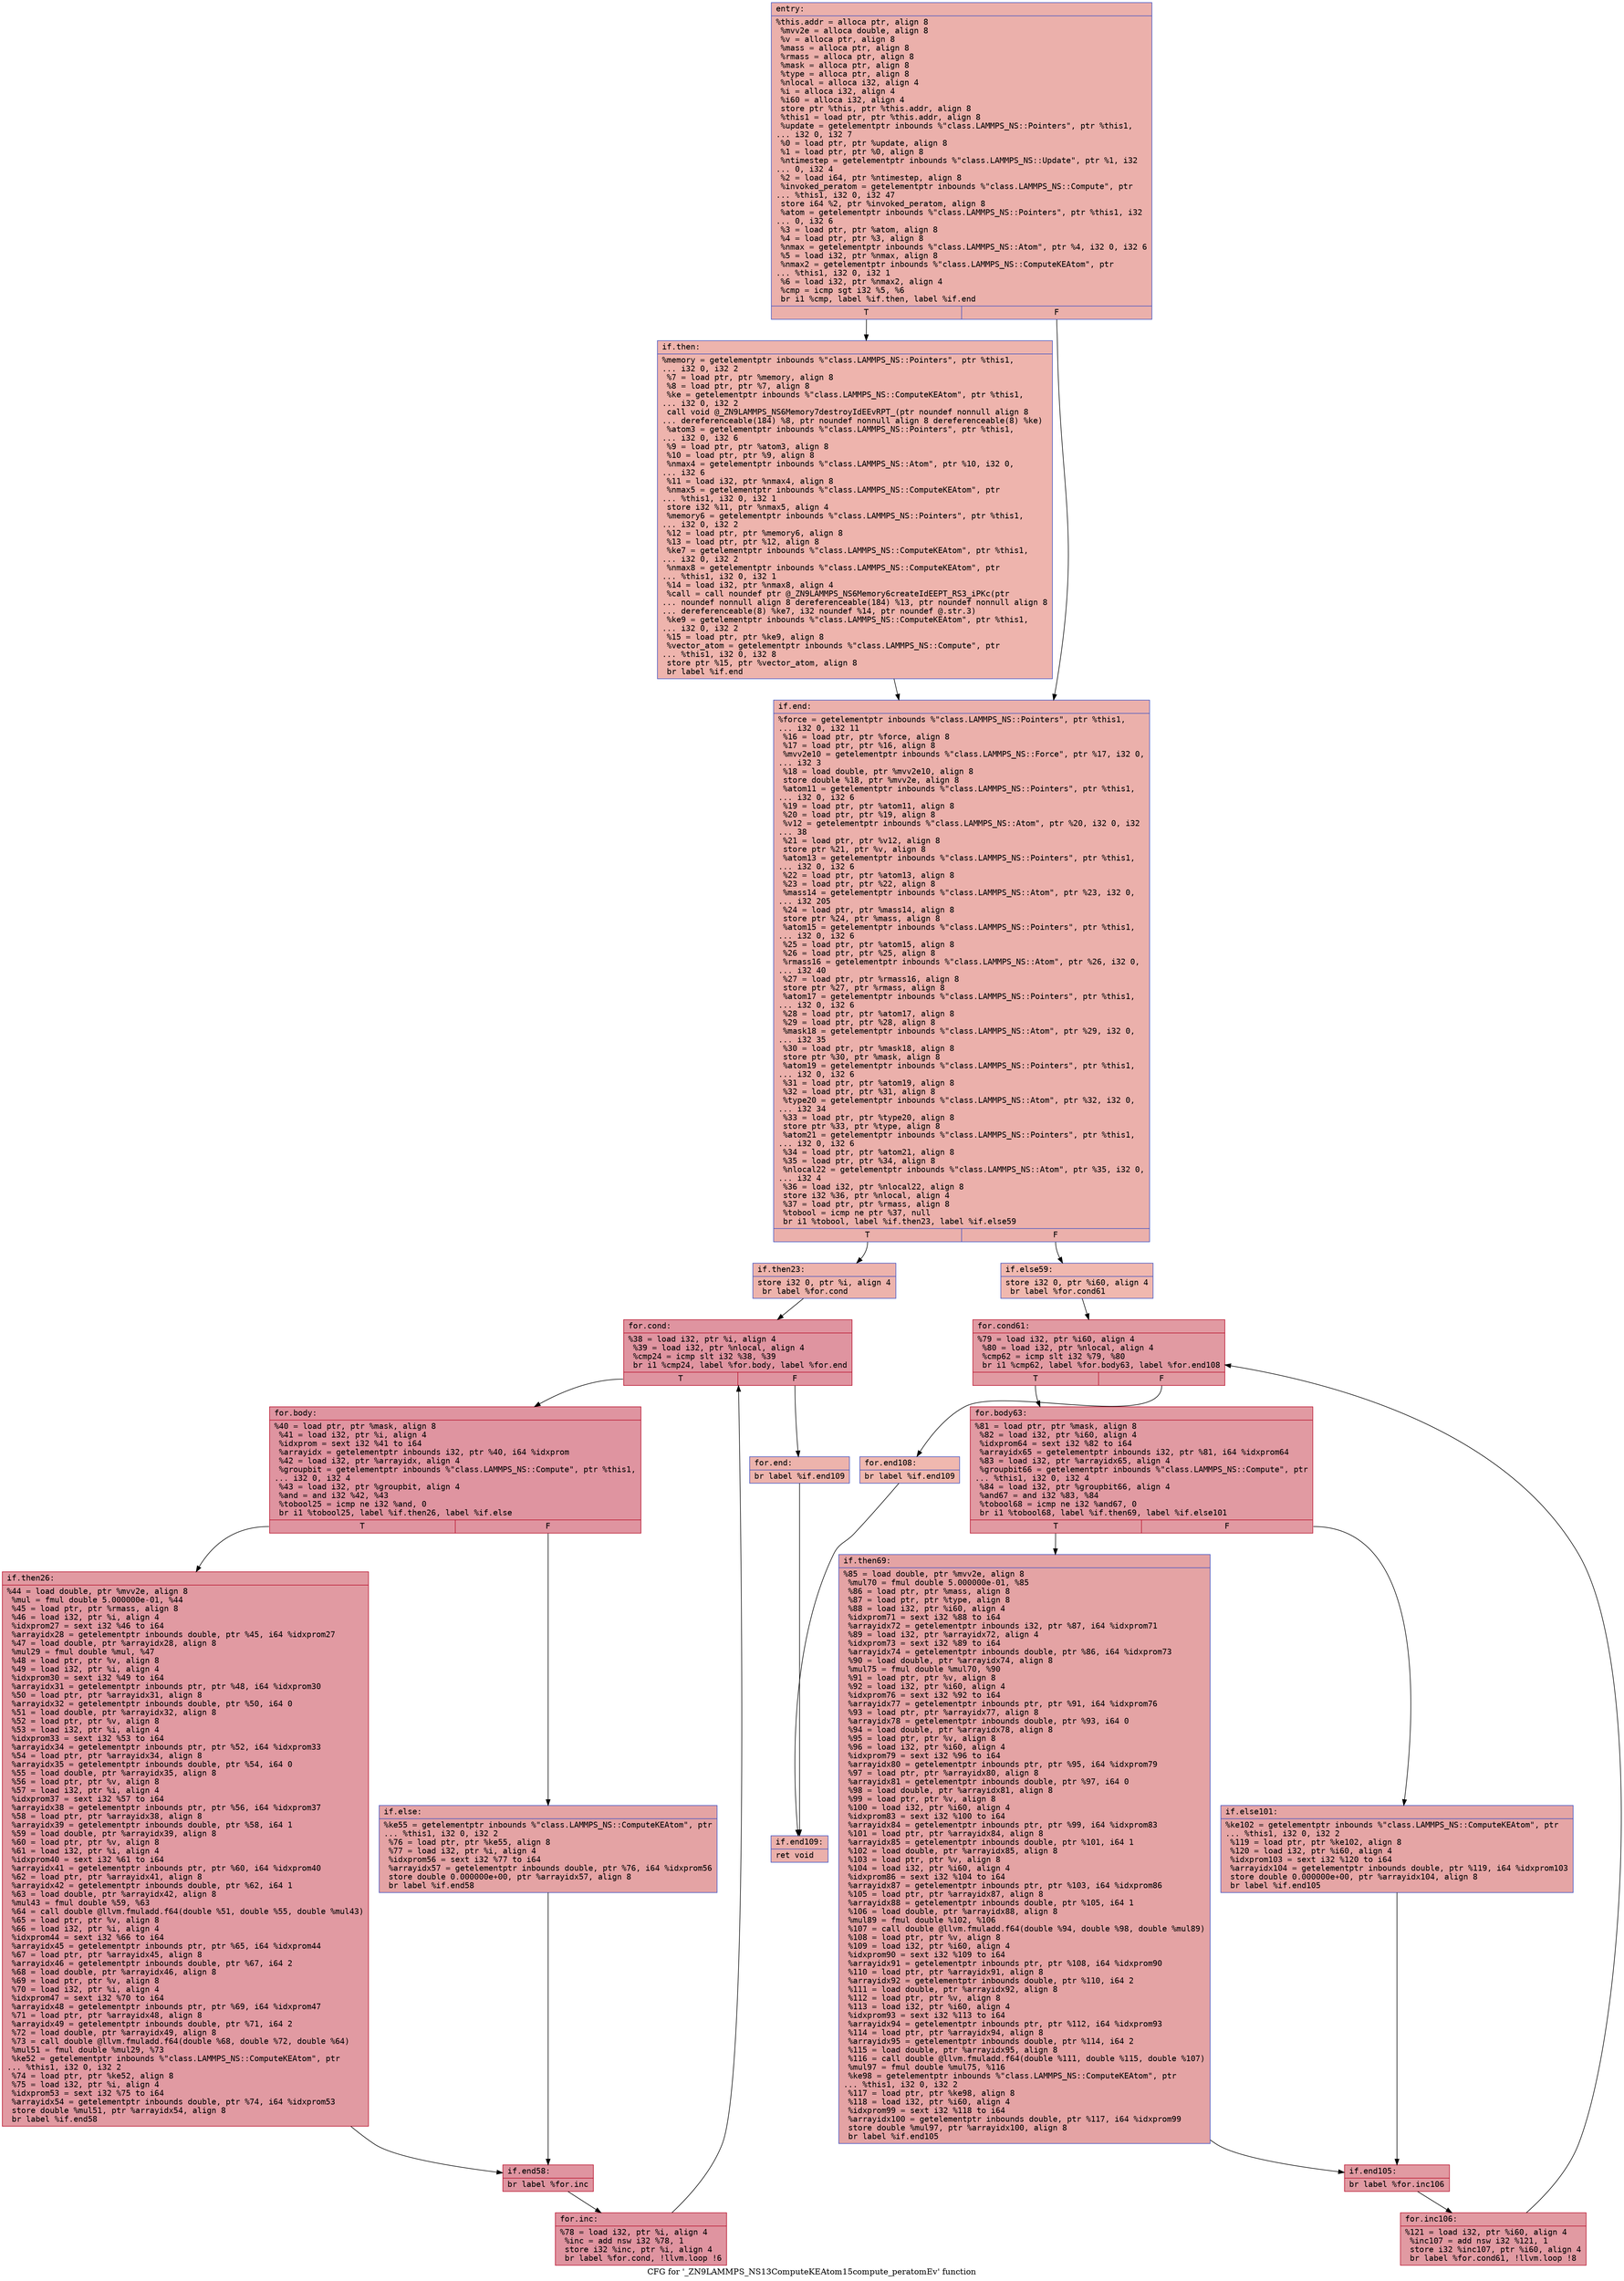 digraph "CFG for '_ZN9LAMMPS_NS13ComputeKEAtom15compute_peratomEv' function" {
	label="CFG for '_ZN9LAMMPS_NS13ComputeKEAtom15compute_peratomEv' function";

	Node0x563712590640 [shape=record,color="#3d50c3ff", style=filled, fillcolor="#d24b4070" fontname="Courier",label="{entry:\l|  %this.addr = alloca ptr, align 8\l  %mvv2e = alloca double, align 8\l  %v = alloca ptr, align 8\l  %mass = alloca ptr, align 8\l  %rmass = alloca ptr, align 8\l  %mask = alloca ptr, align 8\l  %type = alloca ptr, align 8\l  %nlocal = alloca i32, align 4\l  %i = alloca i32, align 4\l  %i60 = alloca i32, align 4\l  store ptr %this, ptr %this.addr, align 8\l  %this1 = load ptr, ptr %this.addr, align 8\l  %update = getelementptr inbounds %\"class.LAMMPS_NS::Pointers\", ptr %this1,\l... i32 0, i32 7\l  %0 = load ptr, ptr %update, align 8\l  %1 = load ptr, ptr %0, align 8\l  %ntimestep = getelementptr inbounds %\"class.LAMMPS_NS::Update\", ptr %1, i32\l... 0, i32 4\l  %2 = load i64, ptr %ntimestep, align 8\l  %invoked_peratom = getelementptr inbounds %\"class.LAMMPS_NS::Compute\", ptr\l... %this1, i32 0, i32 47\l  store i64 %2, ptr %invoked_peratom, align 8\l  %atom = getelementptr inbounds %\"class.LAMMPS_NS::Pointers\", ptr %this1, i32\l... 0, i32 6\l  %3 = load ptr, ptr %atom, align 8\l  %4 = load ptr, ptr %3, align 8\l  %nmax = getelementptr inbounds %\"class.LAMMPS_NS::Atom\", ptr %4, i32 0, i32 6\l  %5 = load i32, ptr %nmax, align 8\l  %nmax2 = getelementptr inbounds %\"class.LAMMPS_NS::ComputeKEAtom\", ptr\l... %this1, i32 0, i32 1\l  %6 = load i32, ptr %nmax2, align 4\l  %cmp = icmp sgt i32 %5, %6\l  br i1 %cmp, label %if.then, label %if.end\l|{<s0>T|<s1>F}}"];
	Node0x563712590640:s0 -> Node0x563712591d20[tooltip="entry -> if.then\nProbability 50.00%" ];
	Node0x563712590640:s1 -> Node0x563712591d90[tooltip="entry -> if.end\nProbability 50.00%" ];
	Node0x563712591d20 [shape=record,color="#3d50c3ff", style=filled, fillcolor="#d8564670" fontname="Courier",label="{if.then:\l|  %memory = getelementptr inbounds %\"class.LAMMPS_NS::Pointers\", ptr %this1,\l... i32 0, i32 2\l  %7 = load ptr, ptr %memory, align 8\l  %8 = load ptr, ptr %7, align 8\l  %ke = getelementptr inbounds %\"class.LAMMPS_NS::ComputeKEAtom\", ptr %this1,\l... i32 0, i32 2\l  call void @_ZN9LAMMPS_NS6Memory7destroyIdEEvRPT_(ptr noundef nonnull align 8\l... dereferenceable(184) %8, ptr noundef nonnull align 8 dereferenceable(8) %ke)\l  %atom3 = getelementptr inbounds %\"class.LAMMPS_NS::Pointers\", ptr %this1,\l... i32 0, i32 6\l  %9 = load ptr, ptr %atom3, align 8\l  %10 = load ptr, ptr %9, align 8\l  %nmax4 = getelementptr inbounds %\"class.LAMMPS_NS::Atom\", ptr %10, i32 0,\l... i32 6\l  %11 = load i32, ptr %nmax4, align 8\l  %nmax5 = getelementptr inbounds %\"class.LAMMPS_NS::ComputeKEAtom\", ptr\l... %this1, i32 0, i32 1\l  store i32 %11, ptr %nmax5, align 4\l  %memory6 = getelementptr inbounds %\"class.LAMMPS_NS::Pointers\", ptr %this1,\l... i32 0, i32 2\l  %12 = load ptr, ptr %memory6, align 8\l  %13 = load ptr, ptr %12, align 8\l  %ke7 = getelementptr inbounds %\"class.LAMMPS_NS::ComputeKEAtom\", ptr %this1,\l... i32 0, i32 2\l  %nmax8 = getelementptr inbounds %\"class.LAMMPS_NS::ComputeKEAtom\", ptr\l... %this1, i32 0, i32 1\l  %14 = load i32, ptr %nmax8, align 4\l  %call = call noundef ptr @_ZN9LAMMPS_NS6Memory6createIdEEPT_RS3_iPKc(ptr\l... noundef nonnull align 8 dereferenceable(184) %13, ptr noundef nonnull align 8\l... dereferenceable(8) %ke7, i32 noundef %14, ptr noundef @.str.3)\l  %ke9 = getelementptr inbounds %\"class.LAMMPS_NS::ComputeKEAtom\", ptr %this1,\l... i32 0, i32 2\l  %15 = load ptr, ptr %ke9, align 8\l  %vector_atom = getelementptr inbounds %\"class.LAMMPS_NS::Compute\", ptr\l... %this1, i32 0, i32 8\l  store ptr %15, ptr %vector_atom, align 8\l  br label %if.end\l}"];
	Node0x563712591d20 -> Node0x563712591d90[tooltip="if.then -> if.end\nProbability 100.00%" ];
	Node0x563712591d90 [shape=record,color="#3d50c3ff", style=filled, fillcolor="#d24b4070" fontname="Courier",label="{if.end:\l|  %force = getelementptr inbounds %\"class.LAMMPS_NS::Pointers\", ptr %this1,\l... i32 0, i32 11\l  %16 = load ptr, ptr %force, align 8\l  %17 = load ptr, ptr %16, align 8\l  %mvv2e10 = getelementptr inbounds %\"class.LAMMPS_NS::Force\", ptr %17, i32 0,\l... i32 3\l  %18 = load double, ptr %mvv2e10, align 8\l  store double %18, ptr %mvv2e, align 8\l  %atom11 = getelementptr inbounds %\"class.LAMMPS_NS::Pointers\", ptr %this1,\l... i32 0, i32 6\l  %19 = load ptr, ptr %atom11, align 8\l  %20 = load ptr, ptr %19, align 8\l  %v12 = getelementptr inbounds %\"class.LAMMPS_NS::Atom\", ptr %20, i32 0, i32\l... 38\l  %21 = load ptr, ptr %v12, align 8\l  store ptr %21, ptr %v, align 8\l  %atom13 = getelementptr inbounds %\"class.LAMMPS_NS::Pointers\", ptr %this1,\l... i32 0, i32 6\l  %22 = load ptr, ptr %atom13, align 8\l  %23 = load ptr, ptr %22, align 8\l  %mass14 = getelementptr inbounds %\"class.LAMMPS_NS::Atom\", ptr %23, i32 0,\l... i32 205\l  %24 = load ptr, ptr %mass14, align 8\l  store ptr %24, ptr %mass, align 8\l  %atom15 = getelementptr inbounds %\"class.LAMMPS_NS::Pointers\", ptr %this1,\l... i32 0, i32 6\l  %25 = load ptr, ptr %atom15, align 8\l  %26 = load ptr, ptr %25, align 8\l  %rmass16 = getelementptr inbounds %\"class.LAMMPS_NS::Atom\", ptr %26, i32 0,\l... i32 40\l  %27 = load ptr, ptr %rmass16, align 8\l  store ptr %27, ptr %rmass, align 8\l  %atom17 = getelementptr inbounds %\"class.LAMMPS_NS::Pointers\", ptr %this1,\l... i32 0, i32 6\l  %28 = load ptr, ptr %atom17, align 8\l  %29 = load ptr, ptr %28, align 8\l  %mask18 = getelementptr inbounds %\"class.LAMMPS_NS::Atom\", ptr %29, i32 0,\l... i32 35\l  %30 = load ptr, ptr %mask18, align 8\l  store ptr %30, ptr %mask, align 8\l  %atom19 = getelementptr inbounds %\"class.LAMMPS_NS::Pointers\", ptr %this1,\l... i32 0, i32 6\l  %31 = load ptr, ptr %atom19, align 8\l  %32 = load ptr, ptr %31, align 8\l  %type20 = getelementptr inbounds %\"class.LAMMPS_NS::Atom\", ptr %32, i32 0,\l... i32 34\l  %33 = load ptr, ptr %type20, align 8\l  store ptr %33, ptr %type, align 8\l  %atom21 = getelementptr inbounds %\"class.LAMMPS_NS::Pointers\", ptr %this1,\l... i32 0, i32 6\l  %34 = load ptr, ptr %atom21, align 8\l  %35 = load ptr, ptr %34, align 8\l  %nlocal22 = getelementptr inbounds %\"class.LAMMPS_NS::Atom\", ptr %35, i32 0,\l... i32 4\l  %36 = load i32, ptr %nlocal22, align 8\l  store i32 %36, ptr %nlocal, align 4\l  %37 = load ptr, ptr %rmass, align 8\l  %tobool = icmp ne ptr %37, null\l  br i1 %tobool, label %if.then23, label %if.else59\l|{<s0>T|<s1>F}}"];
	Node0x563712591d90:s0 -> Node0x563712594fd0[tooltip="if.end -> if.then23\nProbability 62.50%" ];
	Node0x563712591d90:s1 -> Node0x563712595670[tooltip="if.end -> if.else59\nProbability 37.50%" ];
	Node0x563712594fd0 [shape=record,color="#3d50c3ff", style=filled, fillcolor="#d6524470" fontname="Courier",label="{if.then23:\l|  store i32 0, ptr %i, align 4\l  br label %for.cond\l}"];
	Node0x563712594fd0 -> Node0x5637125958a0[tooltip="if.then23 -> for.cond\nProbability 100.00%" ];
	Node0x5637125958a0 [shape=record,color="#b70d28ff", style=filled, fillcolor="#b70d2870" fontname="Courier",label="{for.cond:\l|  %38 = load i32, ptr %i, align 4\l  %39 = load i32, ptr %nlocal, align 4\l  %cmp24 = icmp slt i32 %38, %39\l  br i1 %cmp24, label %for.body, label %for.end\l|{<s0>T|<s1>F}}"];
	Node0x5637125958a0:s0 -> Node0x563712595ad0[tooltip="for.cond -> for.body\nProbability 96.88%" ];
	Node0x5637125958a0:s1 -> Node0x563712595b50[tooltip="for.cond -> for.end\nProbability 3.12%" ];
	Node0x563712595ad0 [shape=record,color="#b70d28ff", style=filled, fillcolor="#b70d2870" fontname="Courier",label="{for.body:\l|  %40 = load ptr, ptr %mask, align 8\l  %41 = load i32, ptr %i, align 4\l  %idxprom = sext i32 %41 to i64\l  %arrayidx = getelementptr inbounds i32, ptr %40, i64 %idxprom\l  %42 = load i32, ptr %arrayidx, align 4\l  %groupbit = getelementptr inbounds %\"class.LAMMPS_NS::Compute\", ptr %this1,\l... i32 0, i32 4\l  %43 = load i32, ptr %groupbit, align 4\l  %and = and i32 %42, %43\l  %tobool25 = icmp ne i32 %and, 0\l  br i1 %tobool25, label %if.then26, label %if.else\l|{<s0>T|<s1>F}}"];
	Node0x563712595ad0:s0 -> Node0x563712596290[tooltip="for.body -> if.then26\nProbability 62.50%" ];
	Node0x563712595ad0:s1 -> Node0x563712596310[tooltip="for.body -> if.else\nProbability 37.50%" ];
	Node0x563712596290 [shape=record,color="#b70d28ff", style=filled, fillcolor="#bb1b2c70" fontname="Courier",label="{if.then26:\l|  %44 = load double, ptr %mvv2e, align 8\l  %mul = fmul double 5.000000e-01, %44\l  %45 = load ptr, ptr %rmass, align 8\l  %46 = load i32, ptr %i, align 4\l  %idxprom27 = sext i32 %46 to i64\l  %arrayidx28 = getelementptr inbounds double, ptr %45, i64 %idxprom27\l  %47 = load double, ptr %arrayidx28, align 8\l  %mul29 = fmul double %mul, %47\l  %48 = load ptr, ptr %v, align 8\l  %49 = load i32, ptr %i, align 4\l  %idxprom30 = sext i32 %49 to i64\l  %arrayidx31 = getelementptr inbounds ptr, ptr %48, i64 %idxprom30\l  %50 = load ptr, ptr %arrayidx31, align 8\l  %arrayidx32 = getelementptr inbounds double, ptr %50, i64 0\l  %51 = load double, ptr %arrayidx32, align 8\l  %52 = load ptr, ptr %v, align 8\l  %53 = load i32, ptr %i, align 4\l  %idxprom33 = sext i32 %53 to i64\l  %arrayidx34 = getelementptr inbounds ptr, ptr %52, i64 %idxprom33\l  %54 = load ptr, ptr %arrayidx34, align 8\l  %arrayidx35 = getelementptr inbounds double, ptr %54, i64 0\l  %55 = load double, ptr %arrayidx35, align 8\l  %56 = load ptr, ptr %v, align 8\l  %57 = load i32, ptr %i, align 4\l  %idxprom37 = sext i32 %57 to i64\l  %arrayidx38 = getelementptr inbounds ptr, ptr %56, i64 %idxprom37\l  %58 = load ptr, ptr %arrayidx38, align 8\l  %arrayidx39 = getelementptr inbounds double, ptr %58, i64 1\l  %59 = load double, ptr %arrayidx39, align 8\l  %60 = load ptr, ptr %v, align 8\l  %61 = load i32, ptr %i, align 4\l  %idxprom40 = sext i32 %61 to i64\l  %arrayidx41 = getelementptr inbounds ptr, ptr %60, i64 %idxprom40\l  %62 = load ptr, ptr %arrayidx41, align 8\l  %arrayidx42 = getelementptr inbounds double, ptr %62, i64 1\l  %63 = load double, ptr %arrayidx42, align 8\l  %mul43 = fmul double %59, %63\l  %64 = call double @llvm.fmuladd.f64(double %51, double %55, double %mul43)\l  %65 = load ptr, ptr %v, align 8\l  %66 = load i32, ptr %i, align 4\l  %idxprom44 = sext i32 %66 to i64\l  %arrayidx45 = getelementptr inbounds ptr, ptr %65, i64 %idxprom44\l  %67 = load ptr, ptr %arrayidx45, align 8\l  %arrayidx46 = getelementptr inbounds double, ptr %67, i64 2\l  %68 = load double, ptr %arrayidx46, align 8\l  %69 = load ptr, ptr %v, align 8\l  %70 = load i32, ptr %i, align 4\l  %idxprom47 = sext i32 %70 to i64\l  %arrayidx48 = getelementptr inbounds ptr, ptr %69, i64 %idxprom47\l  %71 = load ptr, ptr %arrayidx48, align 8\l  %arrayidx49 = getelementptr inbounds double, ptr %71, i64 2\l  %72 = load double, ptr %arrayidx49, align 8\l  %73 = call double @llvm.fmuladd.f64(double %68, double %72, double %64)\l  %mul51 = fmul double %mul29, %73\l  %ke52 = getelementptr inbounds %\"class.LAMMPS_NS::ComputeKEAtom\", ptr\l... %this1, i32 0, i32 2\l  %74 = load ptr, ptr %ke52, align 8\l  %75 = load i32, ptr %i, align 4\l  %idxprom53 = sext i32 %75 to i64\l  %arrayidx54 = getelementptr inbounds double, ptr %74, i64 %idxprom53\l  store double %mul51, ptr %arrayidx54, align 8\l  br label %if.end58\l}"];
	Node0x563712596290 -> Node0x563712599bc0[tooltip="if.then26 -> if.end58\nProbability 100.00%" ];
	Node0x563712596310 [shape=record,color="#3d50c3ff", style=filled, fillcolor="#c32e3170" fontname="Courier",label="{if.else:\l|  %ke55 = getelementptr inbounds %\"class.LAMMPS_NS::ComputeKEAtom\", ptr\l... %this1, i32 0, i32 2\l  %76 = load ptr, ptr %ke55, align 8\l  %77 = load i32, ptr %i, align 4\l  %idxprom56 = sext i32 %77 to i64\l  %arrayidx57 = getelementptr inbounds double, ptr %76, i64 %idxprom56\l  store double 0.000000e+00, ptr %arrayidx57, align 8\l  br label %if.end58\l}"];
	Node0x563712596310 -> Node0x563712599bc0[tooltip="if.else -> if.end58\nProbability 100.00%" ];
	Node0x563712599bc0 [shape=record,color="#b70d28ff", style=filled, fillcolor="#b70d2870" fontname="Courier",label="{if.end58:\l|  br label %for.inc\l}"];
	Node0x563712599bc0 -> Node0x56371259a170[tooltip="if.end58 -> for.inc\nProbability 100.00%" ];
	Node0x56371259a170 [shape=record,color="#b70d28ff", style=filled, fillcolor="#b70d2870" fontname="Courier",label="{for.inc:\l|  %78 = load i32, ptr %i, align 4\l  %inc = add nsw i32 %78, 1\l  store i32 %inc, ptr %i, align 4\l  br label %for.cond, !llvm.loop !6\l}"];
	Node0x56371259a170 -> Node0x5637125958a0[tooltip="for.inc -> for.cond\nProbability 100.00%" ];
	Node0x563712595b50 [shape=record,color="#3d50c3ff", style=filled, fillcolor="#d6524470" fontname="Courier",label="{for.end:\l|  br label %if.end109\l}"];
	Node0x563712595b50 -> Node0x56371259aff0[tooltip="for.end -> if.end109\nProbability 100.00%" ];
	Node0x563712595670 [shape=record,color="#3d50c3ff", style=filled, fillcolor="#dc5d4a70" fontname="Courier",label="{if.else59:\l|  store i32 0, ptr %i60, align 4\l  br label %for.cond61\l}"];
	Node0x563712595670 -> Node0x56371259b180[tooltip="if.else59 -> for.cond61\nProbability 100.00%" ];
	Node0x56371259b180 [shape=record,color="#b70d28ff", style=filled, fillcolor="#bb1b2c70" fontname="Courier",label="{for.cond61:\l|  %79 = load i32, ptr %i60, align 4\l  %80 = load i32, ptr %nlocal, align 4\l  %cmp62 = icmp slt i32 %79, %80\l  br i1 %cmp62, label %for.body63, label %for.end108\l|{<s0>T|<s1>F}}"];
	Node0x56371259b180:s0 -> Node0x563712595050[tooltip="for.cond61 -> for.body63\nProbability 96.88%" ];
	Node0x56371259b180:s1 -> Node0x5637125950d0[tooltip="for.cond61 -> for.end108\nProbability 3.12%" ];
	Node0x563712595050 [shape=record,color="#b70d28ff", style=filled, fillcolor="#bb1b2c70" fontname="Courier",label="{for.body63:\l|  %81 = load ptr, ptr %mask, align 8\l  %82 = load i32, ptr %i60, align 4\l  %idxprom64 = sext i32 %82 to i64\l  %arrayidx65 = getelementptr inbounds i32, ptr %81, i64 %idxprom64\l  %83 = load i32, ptr %arrayidx65, align 4\l  %groupbit66 = getelementptr inbounds %\"class.LAMMPS_NS::Compute\", ptr\l... %this1, i32 0, i32 4\l  %84 = load i32, ptr %groupbit66, align 4\l  %and67 = and i32 %83, %84\l  %tobool68 = icmp ne i32 %and67, 0\l  br i1 %tobool68, label %if.then69, label %if.else101\l|{<s0>T|<s1>F}}"];
	Node0x563712595050:s0 -> Node0x56371259c1b0[tooltip="for.body63 -> if.then69\nProbability 62.50%" ];
	Node0x563712595050:s1 -> Node0x56371259c230[tooltip="for.body63 -> if.else101\nProbability 37.50%" ];
	Node0x56371259c1b0 [shape=record,color="#3d50c3ff", style=filled, fillcolor="#c32e3170" fontname="Courier",label="{if.then69:\l|  %85 = load double, ptr %mvv2e, align 8\l  %mul70 = fmul double 5.000000e-01, %85\l  %86 = load ptr, ptr %mass, align 8\l  %87 = load ptr, ptr %type, align 8\l  %88 = load i32, ptr %i60, align 4\l  %idxprom71 = sext i32 %88 to i64\l  %arrayidx72 = getelementptr inbounds i32, ptr %87, i64 %idxprom71\l  %89 = load i32, ptr %arrayidx72, align 4\l  %idxprom73 = sext i32 %89 to i64\l  %arrayidx74 = getelementptr inbounds double, ptr %86, i64 %idxprom73\l  %90 = load double, ptr %arrayidx74, align 8\l  %mul75 = fmul double %mul70, %90\l  %91 = load ptr, ptr %v, align 8\l  %92 = load i32, ptr %i60, align 4\l  %idxprom76 = sext i32 %92 to i64\l  %arrayidx77 = getelementptr inbounds ptr, ptr %91, i64 %idxprom76\l  %93 = load ptr, ptr %arrayidx77, align 8\l  %arrayidx78 = getelementptr inbounds double, ptr %93, i64 0\l  %94 = load double, ptr %arrayidx78, align 8\l  %95 = load ptr, ptr %v, align 8\l  %96 = load i32, ptr %i60, align 4\l  %idxprom79 = sext i32 %96 to i64\l  %arrayidx80 = getelementptr inbounds ptr, ptr %95, i64 %idxprom79\l  %97 = load ptr, ptr %arrayidx80, align 8\l  %arrayidx81 = getelementptr inbounds double, ptr %97, i64 0\l  %98 = load double, ptr %arrayidx81, align 8\l  %99 = load ptr, ptr %v, align 8\l  %100 = load i32, ptr %i60, align 4\l  %idxprom83 = sext i32 %100 to i64\l  %arrayidx84 = getelementptr inbounds ptr, ptr %99, i64 %idxprom83\l  %101 = load ptr, ptr %arrayidx84, align 8\l  %arrayidx85 = getelementptr inbounds double, ptr %101, i64 1\l  %102 = load double, ptr %arrayidx85, align 8\l  %103 = load ptr, ptr %v, align 8\l  %104 = load i32, ptr %i60, align 4\l  %idxprom86 = sext i32 %104 to i64\l  %arrayidx87 = getelementptr inbounds ptr, ptr %103, i64 %idxprom86\l  %105 = load ptr, ptr %arrayidx87, align 8\l  %arrayidx88 = getelementptr inbounds double, ptr %105, i64 1\l  %106 = load double, ptr %arrayidx88, align 8\l  %mul89 = fmul double %102, %106\l  %107 = call double @llvm.fmuladd.f64(double %94, double %98, double %mul89)\l  %108 = load ptr, ptr %v, align 8\l  %109 = load i32, ptr %i60, align 4\l  %idxprom90 = sext i32 %109 to i64\l  %arrayidx91 = getelementptr inbounds ptr, ptr %108, i64 %idxprom90\l  %110 = load ptr, ptr %arrayidx91, align 8\l  %arrayidx92 = getelementptr inbounds double, ptr %110, i64 2\l  %111 = load double, ptr %arrayidx92, align 8\l  %112 = load ptr, ptr %v, align 8\l  %113 = load i32, ptr %i60, align 4\l  %idxprom93 = sext i32 %113 to i64\l  %arrayidx94 = getelementptr inbounds ptr, ptr %112, i64 %idxprom93\l  %114 = load ptr, ptr %arrayidx94, align 8\l  %arrayidx95 = getelementptr inbounds double, ptr %114, i64 2\l  %115 = load double, ptr %arrayidx95, align 8\l  %116 = call double @llvm.fmuladd.f64(double %111, double %115, double %107)\l  %mul97 = fmul double %mul75, %116\l  %ke98 = getelementptr inbounds %\"class.LAMMPS_NS::ComputeKEAtom\", ptr\l... %this1, i32 0, i32 2\l  %117 = load ptr, ptr %ke98, align 8\l  %118 = load i32, ptr %i60, align 4\l  %idxprom99 = sext i32 %118 to i64\l  %arrayidx100 = getelementptr inbounds double, ptr %117, i64 %idxprom99\l  store double %mul97, ptr %arrayidx100, align 8\l  br label %if.end105\l}"];
	Node0x56371259c1b0 -> Node0x56371259f220[tooltip="if.then69 -> if.end105\nProbability 100.00%" ];
	Node0x56371259c230 [shape=record,color="#3d50c3ff", style=filled, fillcolor="#c5333470" fontname="Courier",label="{if.else101:\l|  %ke102 = getelementptr inbounds %\"class.LAMMPS_NS::ComputeKEAtom\", ptr\l... %this1, i32 0, i32 2\l  %119 = load ptr, ptr %ke102, align 8\l  %120 = load i32, ptr %i60, align 4\l  %idxprom103 = sext i32 %120 to i64\l  %arrayidx104 = getelementptr inbounds double, ptr %119, i64 %idxprom103\l  store double 0.000000e+00, ptr %arrayidx104, align 8\l  br label %if.end105\l}"];
	Node0x56371259c230 -> Node0x56371259f220[tooltip="if.else101 -> if.end105\nProbability 100.00%" ];
	Node0x56371259f220 [shape=record,color="#b70d28ff", style=filled, fillcolor="#bb1b2c70" fontname="Courier",label="{if.end105:\l|  br label %for.inc106\l}"];
	Node0x56371259f220 -> Node0x56371259f770[tooltip="if.end105 -> for.inc106\nProbability 100.00%" ];
	Node0x56371259f770 [shape=record,color="#b70d28ff", style=filled, fillcolor="#bb1b2c70" fontname="Courier",label="{for.inc106:\l|  %121 = load i32, ptr %i60, align 4\l  %inc107 = add nsw i32 %121, 1\l  store i32 %inc107, ptr %i60, align 4\l  br label %for.cond61, !llvm.loop !8\l}"];
	Node0x56371259f770 -> Node0x56371259b180[tooltip="for.inc106 -> for.cond61\nProbability 100.00%" ];
	Node0x5637125950d0 [shape=record,color="#3d50c3ff", style=filled, fillcolor="#dc5d4a70" fontname="Courier",label="{for.end108:\l|  br label %if.end109\l}"];
	Node0x5637125950d0 -> Node0x56371259aff0[tooltip="for.end108 -> if.end109\nProbability 100.00%" ];
	Node0x56371259aff0 [shape=record,color="#3d50c3ff", style=filled, fillcolor="#d24b4070" fontname="Courier",label="{if.end109:\l|  ret void\l}"];
}
